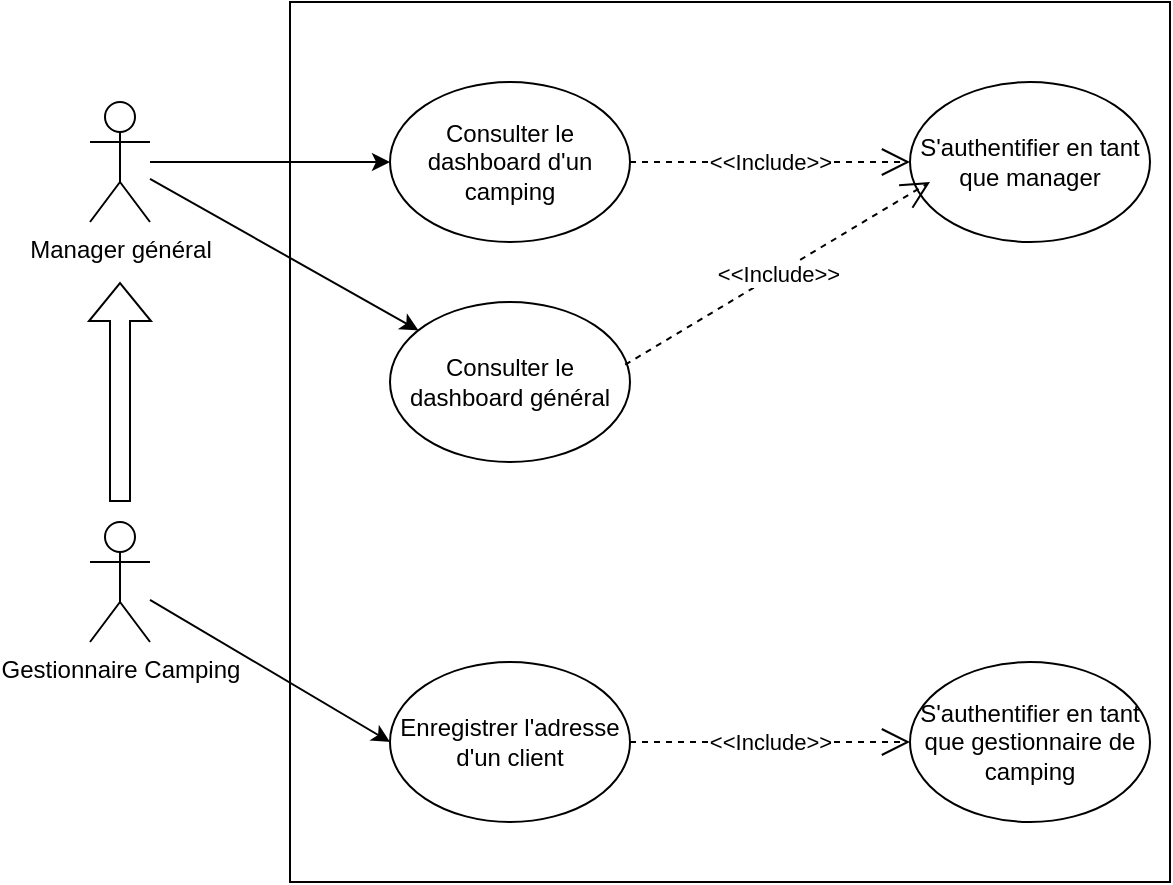 <mxfile version="24.1.0" type="device">
  <diagram name="Page-1" id="eBonoqjS3Z8JEqJvCiu2">
    <mxGraphModel dx="1036" dy="606" grid="1" gridSize="10" guides="1" tooltips="1" connect="1" arrows="1" fold="1" page="1" pageScale="1" pageWidth="827" pageHeight="1169" math="0" shadow="0">
      <root>
        <mxCell id="0" />
        <mxCell id="1" parent="0" />
        <mxCell id="93jvPaEMtf2OQ1kGRnJW-1" value="Manager général" style="shape=umlActor;verticalLabelPosition=bottom;verticalAlign=top;html=1;outlineConnect=0;" parent="1" vertex="1">
          <mxGeometry x="90" y="130" width="30" height="60" as="geometry" />
        </mxCell>
        <mxCell id="93jvPaEMtf2OQ1kGRnJW-7" value="" style="whiteSpace=wrap;html=1;aspect=fixed;" parent="1" vertex="1">
          <mxGeometry x="190" y="80" width="440" height="440" as="geometry" />
        </mxCell>
        <mxCell id="93jvPaEMtf2OQ1kGRnJW-2" value="Consulter le dashboard d&#39;un camping" style="ellipse;whiteSpace=wrap;html=1;" parent="1" vertex="1">
          <mxGeometry x="240" y="120" width="120" height="80" as="geometry" />
        </mxCell>
        <mxCell id="93jvPaEMtf2OQ1kGRnJW-3" value="" style="endArrow=classic;html=1;rounded=0;entryX=0;entryY=0.5;entryDx=0;entryDy=0;" parent="1" source="93jvPaEMtf2OQ1kGRnJW-1" target="93jvPaEMtf2OQ1kGRnJW-2" edge="1">
          <mxGeometry width="50" height="50" relative="1" as="geometry">
            <mxPoint x="390" y="340" as="sourcePoint" />
            <mxPoint x="440" y="290" as="targetPoint" />
          </mxGeometry>
        </mxCell>
        <mxCell id="93jvPaEMtf2OQ1kGRnJW-12" value="Gestionnaire Camping" style="shape=umlActor;verticalLabelPosition=bottom;verticalAlign=top;html=1;outlineConnect=0;" parent="1" vertex="1">
          <mxGeometry x="90" y="340" width="30" height="60" as="geometry" />
        </mxCell>
        <mxCell id="93jvPaEMtf2OQ1kGRnJW-21" value="" style="shape=flexArrow;endArrow=classic;html=1;rounded=0;" parent="1" edge="1">
          <mxGeometry width="50" height="50" relative="1" as="geometry">
            <mxPoint x="105" y="330" as="sourcePoint" />
            <mxPoint x="105" y="220" as="targetPoint" />
          </mxGeometry>
        </mxCell>
        <mxCell id="93jvPaEMtf2OQ1kGRnJW-23" value="S&#39;authentifier en tant que gestionnaire de camping" style="ellipse;whiteSpace=wrap;html=1;" parent="1" vertex="1">
          <mxGeometry x="500" y="410" width="120" height="80" as="geometry" />
        </mxCell>
        <mxCell id="93jvPaEMtf2OQ1kGRnJW-24" value="Enregistrer l&#39;adresse d&#39;un client" style="ellipse;whiteSpace=wrap;html=1;" parent="1" vertex="1">
          <mxGeometry x="240" y="410" width="120" height="80" as="geometry" />
        </mxCell>
        <mxCell id="93jvPaEMtf2OQ1kGRnJW-25" value="" style="endArrow=classic;html=1;rounded=0;entryX=0;entryY=0.5;entryDx=0;entryDy=0;" parent="1" source="93jvPaEMtf2OQ1kGRnJW-12" target="93jvPaEMtf2OQ1kGRnJW-24" edge="1">
          <mxGeometry width="50" height="50" relative="1" as="geometry">
            <mxPoint x="390" y="340" as="sourcePoint" />
            <mxPoint x="440" y="290" as="targetPoint" />
          </mxGeometry>
        </mxCell>
        <mxCell id="93jvPaEMtf2OQ1kGRnJW-31" value="S&#39;authentifier en tant que manager" style="ellipse;whiteSpace=wrap;html=1;" parent="1" vertex="1">
          <mxGeometry x="500" y="120" width="120" height="80" as="geometry" />
        </mxCell>
        <mxCell id="93jvPaEMtf2OQ1kGRnJW-33" value="&amp;lt;&amp;lt;Include&amp;gt;&amp;gt;" style="endArrow=open;endSize=12;dashed=1;html=1;rounded=0;exitX=1;exitY=0.5;exitDx=0;exitDy=0;entryX=0;entryY=0.5;entryDx=0;entryDy=0;" parent="1" source="93jvPaEMtf2OQ1kGRnJW-24" target="93jvPaEMtf2OQ1kGRnJW-23" edge="1">
          <mxGeometry width="160" relative="1" as="geometry">
            <mxPoint x="330" y="310" as="sourcePoint" />
            <mxPoint x="490" y="310" as="targetPoint" />
          </mxGeometry>
        </mxCell>
        <mxCell id="93jvPaEMtf2OQ1kGRnJW-35" value="&amp;lt;&amp;lt;Include&amp;gt;&amp;gt;" style="endArrow=open;endSize=12;dashed=1;html=1;rounded=0;exitX=1;exitY=0.5;exitDx=0;exitDy=0;entryX=0;entryY=0.5;entryDx=0;entryDy=0;" parent="1" source="93jvPaEMtf2OQ1kGRnJW-2" target="93jvPaEMtf2OQ1kGRnJW-31" edge="1">
          <mxGeometry width="160" relative="1" as="geometry">
            <mxPoint x="330" y="310" as="sourcePoint" />
            <mxPoint x="490" y="310" as="targetPoint" />
          </mxGeometry>
        </mxCell>
        <mxCell id="1oPMaDdqcszp1rYCZpa4-2" value="Consulter le dashboard général" style="ellipse;whiteSpace=wrap;html=1;" vertex="1" parent="1">
          <mxGeometry x="240" y="230" width="120" height="80" as="geometry" />
        </mxCell>
        <mxCell id="1oPMaDdqcszp1rYCZpa4-3" value="" style="endArrow=classic;html=1;rounded=0;" edge="1" parent="1" source="93jvPaEMtf2OQ1kGRnJW-1" target="1oPMaDdqcszp1rYCZpa4-2">
          <mxGeometry width="50" height="50" relative="1" as="geometry">
            <mxPoint x="390" y="340" as="sourcePoint" />
            <mxPoint x="440" y="290" as="targetPoint" />
          </mxGeometry>
        </mxCell>
        <mxCell id="1oPMaDdqcszp1rYCZpa4-4" value="&amp;lt;&amp;lt;Include&amp;gt;&amp;gt;" style="endArrow=open;endSize=12;dashed=1;html=1;rounded=0;exitX=0.98;exitY=0.392;exitDx=0;exitDy=0;entryX=0;entryY=0.5;entryDx=0;entryDy=0;exitPerimeter=0;" edge="1" parent="1" source="1oPMaDdqcszp1rYCZpa4-2">
          <mxGeometry width="160" relative="1" as="geometry">
            <mxPoint x="370" y="170" as="sourcePoint" />
            <mxPoint x="510" y="170" as="targetPoint" />
          </mxGeometry>
        </mxCell>
      </root>
    </mxGraphModel>
  </diagram>
</mxfile>
